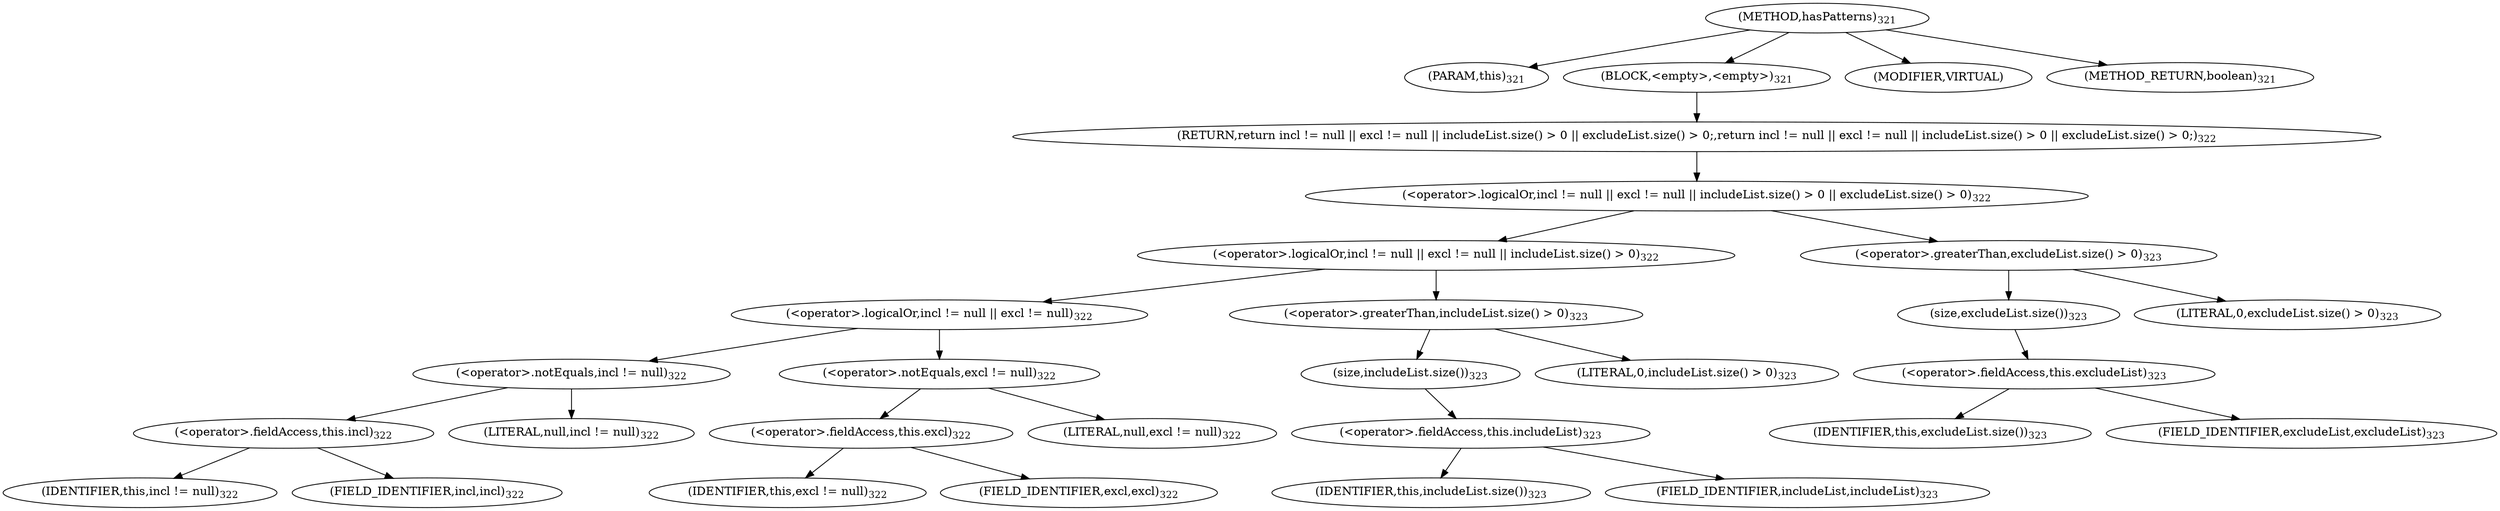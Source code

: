 digraph "hasPatterns" {  
"670" [label = <(METHOD,hasPatterns)<SUB>321</SUB>> ]
"671" [label = <(PARAM,this)<SUB>321</SUB>> ]
"672" [label = <(BLOCK,&lt;empty&gt;,&lt;empty&gt;)<SUB>321</SUB>> ]
"673" [label = <(RETURN,return incl != null || excl != null || includeList.size() &gt; 0 || excludeList.size() &gt; 0;,return incl != null || excl != null || includeList.size() &gt; 0 || excludeList.size() &gt; 0;)<SUB>322</SUB>> ]
"674" [label = <(&lt;operator&gt;.logicalOr,incl != null || excl != null || includeList.size() &gt; 0 || excludeList.size() &gt; 0)<SUB>322</SUB>> ]
"675" [label = <(&lt;operator&gt;.logicalOr,incl != null || excl != null || includeList.size() &gt; 0)<SUB>322</SUB>> ]
"676" [label = <(&lt;operator&gt;.logicalOr,incl != null || excl != null)<SUB>322</SUB>> ]
"677" [label = <(&lt;operator&gt;.notEquals,incl != null)<SUB>322</SUB>> ]
"678" [label = <(&lt;operator&gt;.fieldAccess,this.incl)<SUB>322</SUB>> ]
"679" [label = <(IDENTIFIER,this,incl != null)<SUB>322</SUB>> ]
"680" [label = <(FIELD_IDENTIFIER,incl,incl)<SUB>322</SUB>> ]
"681" [label = <(LITERAL,null,incl != null)<SUB>322</SUB>> ]
"682" [label = <(&lt;operator&gt;.notEquals,excl != null)<SUB>322</SUB>> ]
"683" [label = <(&lt;operator&gt;.fieldAccess,this.excl)<SUB>322</SUB>> ]
"684" [label = <(IDENTIFIER,this,excl != null)<SUB>322</SUB>> ]
"685" [label = <(FIELD_IDENTIFIER,excl,excl)<SUB>322</SUB>> ]
"686" [label = <(LITERAL,null,excl != null)<SUB>322</SUB>> ]
"687" [label = <(&lt;operator&gt;.greaterThan,includeList.size() &gt; 0)<SUB>323</SUB>> ]
"688" [label = <(size,includeList.size())<SUB>323</SUB>> ]
"689" [label = <(&lt;operator&gt;.fieldAccess,this.includeList)<SUB>323</SUB>> ]
"690" [label = <(IDENTIFIER,this,includeList.size())<SUB>323</SUB>> ]
"691" [label = <(FIELD_IDENTIFIER,includeList,includeList)<SUB>323</SUB>> ]
"692" [label = <(LITERAL,0,includeList.size() &gt; 0)<SUB>323</SUB>> ]
"693" [label = <(&lt;operator&gt;.greaterThan,excludeList.size() &gt; 0)<SUB>323</SUB>> ]
"694" [label = <(size,excludeList.size())<SUB>323</SUB>> ]
"695" [label = <(&lt;operator&gt;.fieldAccess,this.excludeList)<SUB>323</SUB>> ]
"696" [label = <(IDENTIFIER,this,excludeList.size())<SUB>323</SUB>> ]
"697" [label = <(FIELD_IDENTIFIER,excludeList,excludeList)<SUB>323</SUB>> ]
"698" [label = <(LITERAL,0,excludeList.size() &gt; 0)<SUB>323</SUB>> ]
"699" [label = <(MODIFIER,VIRTUAL)> ]
"700" [label = <(METHOD_RETURN,boolean)<SUB>321</SUB>> ]
  "670" -> "671" 
  "670" -> "672" 
  "670" -> "699" 
  "670" -> "700" 
  "672" -> "673" 
  "673" -> "674" 
  "674" -> "675" 
  "674" -> "693" 
  "675" -> "676" 
  "675" -> "687" 
  "676" -> "677" 
  "676" -> "682" 
  "677" -> "678" 
  "677" -> "681" 
  "678" -> "679" 
  "678" -> "680" 
  "682" -> "683" 
  "682" -> "686" 
  "683" -> "684" 
  "683" -> "685" 
  "687" -> "688" 
  "687" -> "692" 
  "688" -> "689" 
  "689" -> "690" 
  "689" -> "691" 
  "693" -> "694" 
  "693" -> "698" 
  "694" -> "695" 
  "695" -> "696" 
  "695" -> "697" 
}
